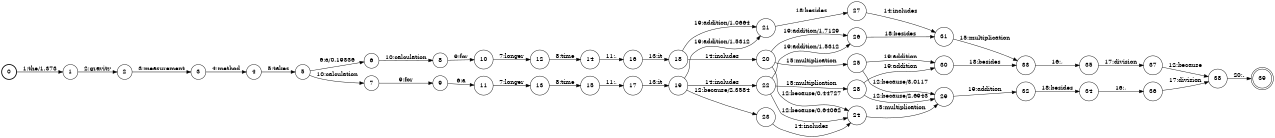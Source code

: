 digraph FST {
rankdir = LR;
size = "8.5,11";
label = "";
center = 1;
orientation = Portrait;
ranksep = "0.4";
nodesep = "0.25";
0 [label = "0", shape = circle, style = bold, fontsize = 14]
	0 -> 1 [label = "1:the/1.373", fontsize = 14];
1 [label = "1", shape = circle, style = solid, fontsize = 14]
	1 -> 2 [label = "2:gravity", fontsize = 14];
2 [label = "2", shape = circle, style = solid, fontsize = 14]
	2 -> 3 [label = "3:measurement", fontsize = 14];
3 [label = "3", shape = circle, style = solid, fontsize = 14]
	3 -> 4 [label = "4:method", fontsize = 14];
4 [label = "4", shape = circle, style = solid, fontsize = 14]
	4 -> 5 [label = "5:takes", fontsize = 14];
5 [label = "5", shape = circle, style = solid, fontsize = 14]
	5 -> 6 [label = "6:a/0.19336", fontsize = 14];
	5 -> 7 [label = "10:calculation", fontsize = 14];
6 [label = "6", shape = circle, style = solid, fontsize = 14]
	6 -> 8 [label = "10:calculation", fontsize = 14];
7 [label = "7", shape = circle, style = solid, fontsize = 14]
	7 -> 9 [label = "9:for", fontsize = 14];
8 [label = "8", shape = circle, style = solid, fontsize = 14]
	8 -> 10 [label = "9:for", fontsize = 14];
9 [label = "9", shape = circle, style = solid, fontsize = 14]
	9 -> 11 [label = "6:a", fontsize = 14];
10 [label = "10", shape = circle, style = solid, fontsize = 14]
	10 -> 12 [label = "7:longer", fontsize = 14];
11 [label = "11", shape = circle, style = solid, fontsize = 14]
	11 -> 13 [label = "7:longer", fontsize = 14];
12 [label = "12", shape = circle, style = solid, fontsize = 14]
	12 -> 14 [label = "8:time", fontsize = 14];
13 [label = "13", shape = circle, style = solid, fontsize = 14]
	13 -> 15 [label = "8:time", fontsize = 14];
14 [label = "14", shape = circle, style = solid, fontsize = 14]
	14 -> 16 [label = "11:,", fontsize = 14];
15 [label = "15", shape = circle, style = solid, fontsize = 14]
	15 -> 17 [label = "11:,", fontsize = 14];
16 [label = "16", shape = circle, style = solid, fontsize = 14]
	16 -> 18 [label = "13:it", fontsize = 14];
17 [label = "17", shape = circle, style = solid, fontsize = 14]
	17 -> 19 [label = "13:it", fontsize = 14];
18 [label = "18", shape = circle, style = solid, fontsize = 14]
	18 -> 20 [label = "14:includes", fontsize = 14];
	18 -> 21 [label = "19:addition/1.0664", fontsize = 14];
19 [label = "19", shape = circle, style = solid, fontsize = 14]
	19 -> 23 [label = "12:because/2.3584", fontsize = 14];
	19 -> 22 [label = "14:includes", fontsize = 14];
	19 -> 21 [label = "19:addition/1.5312", fontsize = 14];
20 [label = "20", shape = circle, style = solid, fontsize = 14]
	20 -> 24 [label = "12:because/0.44727", fontsize = 14];
	20 -> 25 [label = "15:multiplication", fontsize = 14];
	20 -> 26 [label = "19:addition/1.7129", fontsize = 14];
21 [label = "21", shape = circle, style = solid, fontsize = 14]
	21 -> 27 [label = "18:besides", fontsize = 14];
22 [label = "22", shape = circle, style = solid, fontsize = 14]
	22 -> 24 [label = "12:because/0.64062", fontsize = 14];
	22 -> 28 [label = "15:multiplication", fontsize = 14];
	22 -> 26 [label = "19:addition/1.5312", fontsize = 14];
23 [label = "23", shape = circle, style = solid, fontsize = 14]
	23 -> 24 [label = "14:includes", fontsize = 14];
24 [label = "24", shape = circle, style = solid, fontsize = 14]
	24 -> 29 [label = "15:multiplication", fontsize = 14];
25 [label = "25", shape = circle, style = solid, fontsize = 14]
	25 -> 29 [label = "12:because/3.0117", fontsize = 14];
	25 -> 30 [label = "19:addition", fontsize = 14];
26 [label = "26", shape = circle, style = solid, fontsize = 14]
	26 -> 31 [label = "18:besides", fontsize = 14];
27 [label = "27", shape = circle, style = solid, fontsize = 14]
	27 -> 31 [label = "14:includes", fontsize = 14];
28 [label = "28", shape = circle, style = solid, fontsize = 14]
	28 -> 29 [label = "12:because/2.6943", fontsize = 14];
	28 -> 30 [label = "19:addition", fontsize = 14];
29 [label = "29", shape = circle, style = solid, fontsize = 14]
	29 -> 32 [label = "19:addition", fontsize = 14];
30 [label = "30", shape = circle, style = solid, fontsize = 14]
	30 -> 33 [label = "18:besides", fontsize = 14];
31 [label = "31", shape = circle, style = solid, fontsize = 14]
	31 -> 33 [label = "15:multiplication", fontsize = 14];
32 [label = "32", shape = circle, style = solid, fontsize = 14]
	32 -> 34 [label = "18:besides", fontsize = 14];
33 [label = "33", shape = circle, style = solid, fontsize = 14]
	33 -> 35 [label = "16:,", fontsize = 14];
34 [label = "34", shape = circle, style = solid, fontsize = 14]
	34 -> 36 [label = "16:,", fontsize = 14];
35 [label = "35", shape = circle, style = solid, fontsize = 14]
	35 -> 37 [label = "17:division", fontsize = 14];
36 [label = "36", shape = circle, style = solid, fontsize = 14]
	36 -> 38 [label = "17:division", fontsize = 14];
37 [label = "37", shape = circle, style = solid, fontsize = 14]
	37 -> 38 [label = "12:because", fontsize = 14];
38 [label = "38", shape = circle, style = solid, fontsize = 14]
	38 -> 39 [label = "20:.", fontsize = 14];
39 [label = "39", shape = doublecircle, style = solid, fontsize = 14]
}
